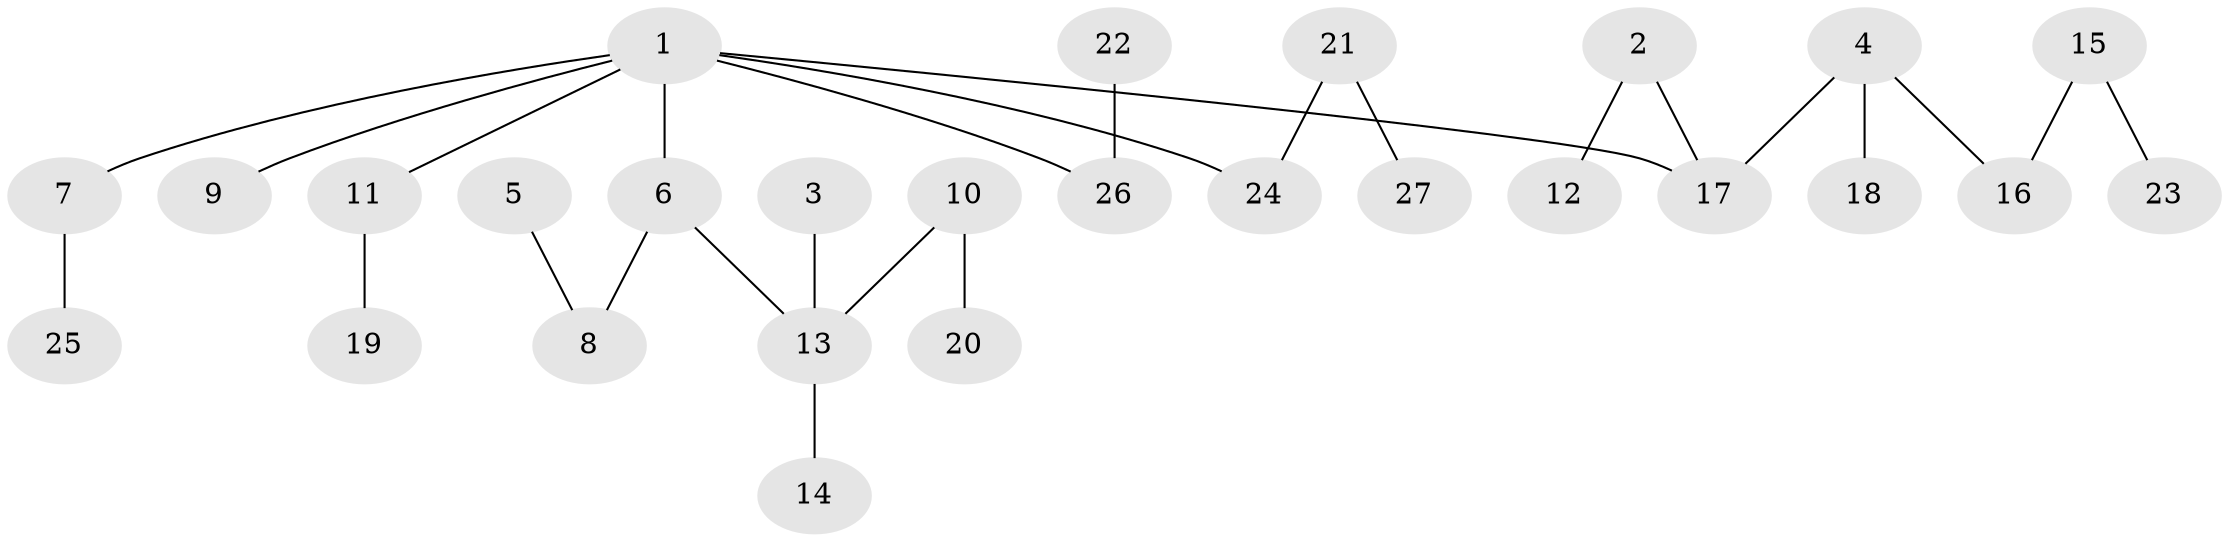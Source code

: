 // original degree distribution, {7: 0.018867924528301886, 5: 0.03773584905660377, 4: 0.07547169811320754, 3: 0.09433962264150944, 2: 0.2830188679245283, 1: 0.49056603773584906}
// Generated by graph-tools (version 1.1) at 2025/02/03/09/25 03:02:23]
// undirected, 27 vertices, 26 edges
graph export_dot {
graph [start="1"]
  node [color=gray90,style=filled];
  1;
  2;
  3;
  4;
  5;
  6;
  7;
  8;
  9;
  10;
  11;
  12;
  13;
  14;
  15;
  16;
  17;
  18;
  19;
  20;
  21;
  22;
  23;
  24;
  25;
  26;
  27;
  1 -- 6 [weight=1.0];
  1 -- 7 [weight=1.0];
  1 -- 9 [weight=1.0];
  1 -- 11 [weight=1.0];
  1 -- 17 [weight=1.0];
  1 -- 24 [weight=1.0];
  1 -- 26 [weight=1.0];
  2 -- 12 [weight=1.0];
  2 -- 17 [weight=1.0];
  3 -- 13 [weight=1.0];
  4 -- 16 [weight=1.0];
  4 -- 17 [weight=1.0];
  4 -- 18 [weight=1.0];
  5 -- 8 [weight=1.0];
  6 -- 8 [weight=1.0];
  6 -- 13 [weight=1.0];
  7 -- 25 [weight=1.0];
  10 -- 13 [weight=1.0];
  10 -- 20 [weight=1.0];
  11 -- 19 [weight=1.0];
  13 -- 14 [weight=1.0];
  15 -- 16 [weight=1.0];
  15 -- 23 [weight=1.0];
  21 -- 24 [weight=1.0];
  21 -- 27 [weight=1.0];
  22 -- 26 [weight=1.0];
}
